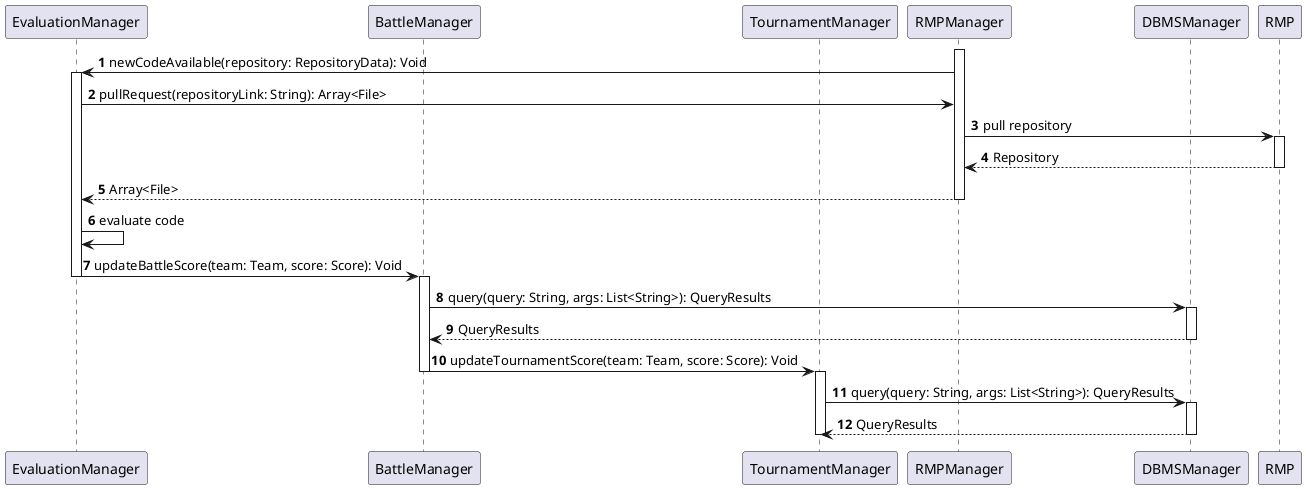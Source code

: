 @startuml

autonumber

participant EvaluationManager as EM
participant BattleManager as BM
participant TournamentManager as TM
participant RMPManager as RMP
participant DBMSManager as DBMS
participant RMP as rmpExt


activate RMP
RMP -> EM: newCodeAvailable(repository: RepositoryData): Void
activate EM
EM -> RMP: pullRequest(repositoryLink: String): Array<File>
RMP->rmpExt: pull repository
activate rmpExt
rmpExt-->RMP: Repository
deactivate rmpExt
RMP --> EM: Array<File>
deactivate RMP
EM -> EM: evaluate code
EM -> BM: updateBattleScore(team: Team, score: Score): Void
deactivate EM
activate BM
BM->DBMS: query(query: String, args: List<String>): QueryResults
activate DBMS
DBMS-->BM: QueryResults
deactivate DBMS
BM -> TM: updateTournamentScore(team: Team, score: Score): Void
deactivate BM
activate TM
TM->DBMS: query(query: String, args: List<String>): QueryResults
activate DBMS
DBMS-->TM: QueryResults
deactivate DBMS
deactivate TM

@enduml